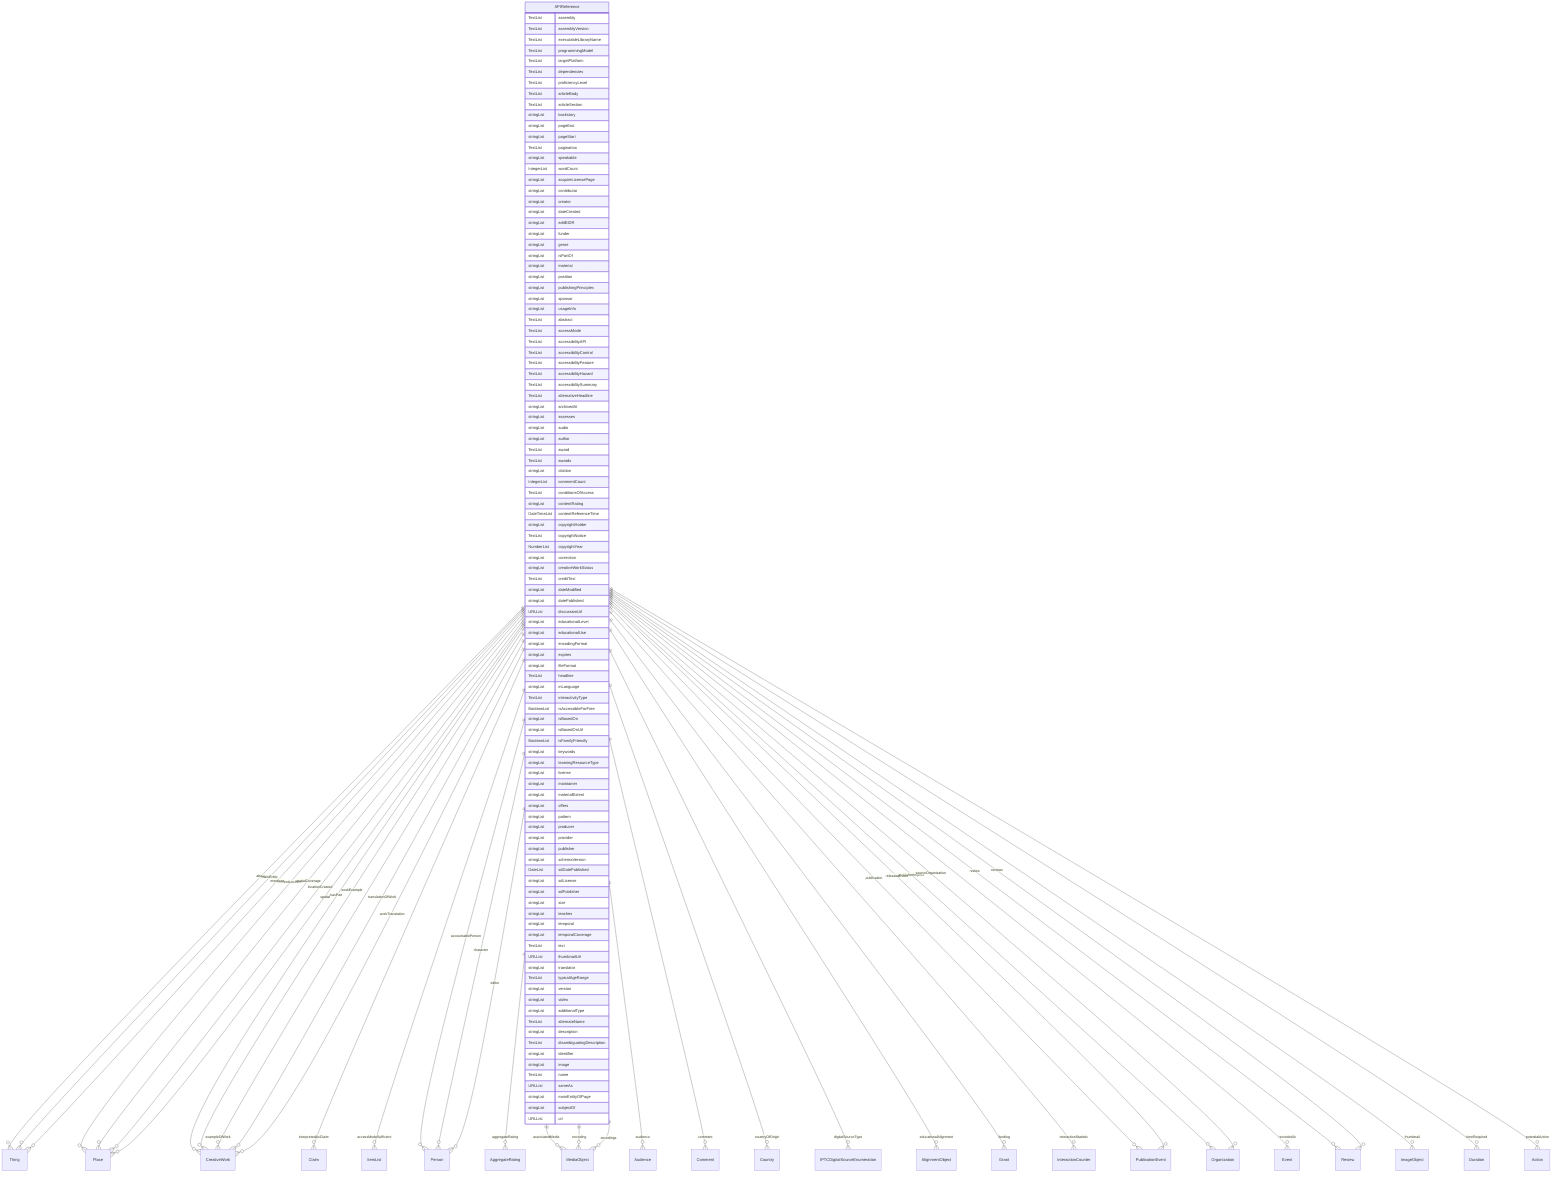 erDiagram
APIReference {
    TextList assembly  
    TextList assemblyVersion  
    TextList executableLibraryName  
    TextList programmingModel  
    TextList targetPlatform  
    TextList dependencies  
    TextList proficiencyLevel  
    TextList articleBody  
    TextList articleSection  
    stringList backstory  
    stringList pageEnd  
    stringList pageStart  
    TextList pagination  
    stringList speakable  
    IntegerList wordCount  
    stringList acquireLicensePage  
    stringList contributor  
    stringList creator  
    stringList dateCreated  
    stringList editEIDR  
    stringList funder  
    stringList genre  
    stringList isPartOf  
    stringList material  
    stringList position  
    stringList publishingPrinciples  
    stringList sponsor  
    stringList usageInfo  
    TextList abstract  
    TextList accessMode  
    TextList accessibilityAPI  
    TextList accessibilityControl  
    TextList accessibilityFeature  
    TextList accessibilityHazard  
    TextList accessibilitySummary  
    TextList alternativeHeadline  
    stringList archivedAt  
    stringList assesses  
    stringList audio  
    stringList author  
    TextList award  
    TextList awards  
    stringList citation  
    IntegerList commentCount  
    TextList conditionsOfAccess  
    stringList contentRating  
    DateTimeList contentReferenceTime  
    stringList copyrightHolder  
    TextList copyrightNotice  
    NumberList copyrightYear  
    stringList correction  
    stringList creativeWorkStatus  
    TextList creditText  
    stringList dateModified  
    stringList datePublished  
    URLList discussionUrl  
    stringList educationalLevel  
    stringList educationalUse  
    stringList encodingFormat  
    stringList expires  
    stringList fileFormat  
    TextList headline  
    stringList inLanguage  
    TextList interactivityType  
    BooleanList isAccessibleForFree  
    stringList isBasedOn  
    stringList isBasedOnUrl  
    BooleanList isFamilyFriendly  
    stringList keywords  
    stringList learningResourceType  
    stringList license  
    stringList maintainer  
    stringList materialExtent  
    stringList offers  
    stringList pattern  
    stringList producer  
    stringList provider  
    stringList publisher  
    stringList schemaVersion  
    DateList sdDatePublished  
    stringList sdLicense  
    stringList sdPublisher  
    stringList size  
    stringList teaches  
    stringList temporal  
    stringList temporalCoverage  
    TextList text  
    URLList thumbnailUrl  
    stringList translator  
    TextList typicalAgeRange  
    stringList version  
    stringList video  
    stringList additionalType  
    TextList alternateName  
    stringList description  
    TextList disambiguatingDescription  
    stringList identifier  
    stringList image  
    TextList name  
    URLList sameAs  
    stringList mainEntityOfPage  
    stringList subjectOf  
    URLList url  
}

APIReference ||--}o Thing : "about"
APIReference ||--}o Place : "contentLocation"
APIReference ||--}o CreativeWork : "hasPart"
APIReference ||--}o Claim : "interpretedAsClaim"
APIReference ||--}o Thing : "mainEntity"
APIReference ||--}o Place : "spatialCoverage"
APIReference ||--}o CreativeWork : "workExample"
APIReference ||--}o ItemList : "accessModeSufficient"
APIReference ||--}o Person : "accountablePerson"
APIReference ||--}o AggregateRating : "aggregateRating"
APIReference ||--}o MediaObject : "associatedMedia"
APIReference ||--}o Audience : "audience"
APIReference ||--}o Person : "character"
APIReference ||--}o Comment : "comment"
APIReference ||--}o Country : "countryOfOrigin"
APIReference ||--}o IPTCDigitalSourceEnumeration : "digitalSourceType"
APIReference ||--}o Person : "editor"
APIReference ||--}o AlignmentObject : "educationalAlignment"
APIReference ||--}o MediaObject : "encoding"
APIReference ||--}o MediaObject : "encodings"
APIReference ||--}o CreativeWork : "exampleOfWork"
APIReference ||--}o Grant : "funding"
APIReference ||--}o InteractionCounter : "interactionStatistic"
APIReference ||--}o Place : "locationCreated"
APIReference ||--}o Thing : "mentions"
APIReference ||--}o PublicationEvent : "publication"
APIReference ||--}o Organization : "publisherImprint"
APIReference ||--}o Event : "recordedAt"
APIReference ||--}o PublicationEvent : "releasedEvent"
APIReference ||--}o Review : "review"
APIReference ||--}o Review : "reviews"
APIReference ||--}o Organization : "sourceOrganization"
APIReference ||--}o Place : "spatial"
APIReference ||--}o ImageObject : "thumbnail"
APIReference ||--}o Duration : "timeRequired"
APIReference ||--}o CreativeWork : "translationOfWork"
APIReference ||--}o CreativeWork : "workTranslation"
APIReference ||--}o Action : "potentialAction"